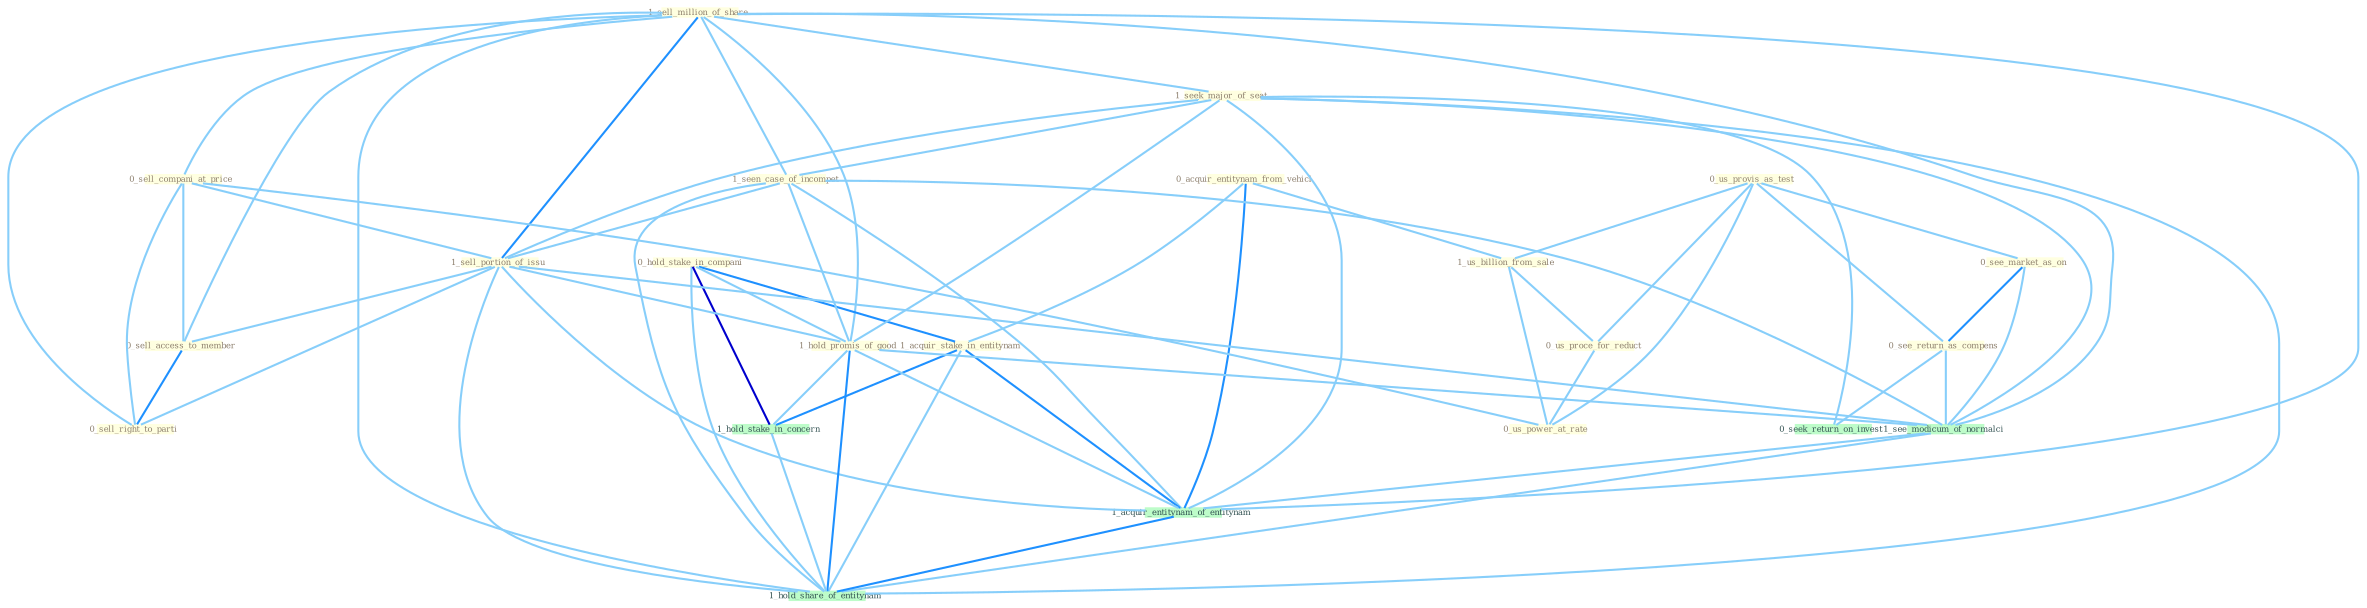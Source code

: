 Graph G{ 
    node
    [shape=polygon,style=filled,width=.5,height=.06,color="#BDFCC9",fixedsize=true,fontsize=4,
    fontcolor="#2f4f4f"];
    {node
    [color="#ffffe0", fontcolor="#8b7d6b"] "1_sell_million_of_share " "0_us_provis_as_test " "0_acquir_entitynam_from_vehicl " "0_hold_stake_in_compani " "1_us_billion_from_sale " "0_sell_compani_at_price " "0_see_market_as_on " "1_seek_major_of_seat " "1_seen_case_of_incompet " "1_sell_portion_of_issu " "0_us_proce_for_reduct " "1_acquir_stake_in_entitynam " "0_sell_access_to_member " "0_us_power_at_rate " "0_sell_right_to_parti " "0_see_return_as_compens " "1_hold_promis_of_good "}
{node [color="#fff0f5", fontcolor="#b22222"]}
edge [color="#B0E2FF"];

	"1_sell_million_of_share " -- "0_sell_compani_at_price " [w="1", color="#87cefa" ];
	"1_sell_million_of_share " -- "1_seek_major_of_seat " [w="1", color="#87cefa" ];
	"1_sell_million_of_share " -- "1_seen_case_of_incompet " [w="1", color="#87cefa" ];
	"1_sell_million_of_share " -- "1_sell_portion_of_issu " [w="2", color="#1e90ff" , len=0.8];
	"1_sell_million_of_share " -- "0_sell_access_to_member " [w="1", color="#87cefa" ];
	"1_sell_million_of_share " -- "0_sell_right_to_parti " [w="1", color="#87cefa" ];
	"1_sell_million_of_share " -- "1_hold_promis_of_good " [w="1", color="#87cefa" ];
	"1_sell_million_of_share " -- "1_see_modicum_of_normalci " [w="1", color="#87cefa" ];
	"1_sell_million_of_share " -- "1_acquir_entitynam_of_entitynam " [w="1", color="#87cefa" ];
	"1_sell_million_of_share " -- "1_hold_share_of_entitynam " [w="1", color="#87cefa" ];
	"0_us_provis_as_test " -- "1_us_billion_from_sale " [w="1", color="#87cefa" ];
	"0_us_provis_as_test " -- "0_see_market_as_on " [w="1", color="#87cefa" ];
	"0_us_provis_as_test " -- "0_us_proce_for_reduct " [w="1", color="#87cefa" ];
	"0_us_provis_as_test " -- "0_us_power_at_rate " [w="1", color="#87cefa" ];
	"0_us_provis_as_test " -- "0_see_return_as_compens " [w="1", color="#87cefa" ];
	"0_acquir_entitynam_from_vehicl " -- "1_us_billion_from_sale " [w="1", color="#87cefa" ];
	"0_acquir_entitynam_from_vehicl " -- "1_acquir_stake_in_entitynam " [w="1", color="#87cefa" ];
	"0_acquir_entitynam_from_vehicl " -- "1_acquir_entitynam_of_entitynam " [w="2", color="#1e90ff" , len=0.8];
	"0_hold_stake_in_compani " -- "1_acquir_stake_in_entitynam " [w="2", color="#1e90ff" , len=0.8];
	"0_hold_stake_in_compani " -- "1_hold_promis_of_good " [w="1", color="#87cefa" ];
	"0_hold_stake_in_compani " -- "1_hold_stake_in_concern " [w="3", color="#0000cd" , len=0.6];
	"0_hold_stake_in_compani " -- "1_hold_share_of_entitynam " [w="1", color="#87cefa" ];
	"1_us_billion_from_sale " -- "0_us_proce_for_reduct " [w="1", color="#87cefa" ];
	"1_us_billion_from_sale " -- "0_us_power_at_rate " [w="1", color="#87cefa" ];
	"0_sell_compani_at_price " -- "1_sell_portion_of_issu " [w="1", color="#87cefa" ];
	"0_sell_compani_at_price " -- "0_sell_access_to_member " [w="1", color="#87cefa" ];
	"0_sell_compani_at_price " -- "0_us_power_at_rate " [w="1", color="#87cefa" ];
	"0_sell_compani_at_price " -- "0_sell_right_to_parti " [w="1", color="#87cefa" ];
	"0_see_market_as_on " -- "0_see_return_as_compens " [w="2", color="#1e90ff" , len=0.8];
	"0_see_market_as_on " -- "1_see_modicum_of_normalci " [w="1", color="#87cefa" ];
	"1_seek_major_of_seat " -- "1_seen_case_of_incompet " [w="1", color="#87cefa" ];
	"1_seek_major_of_seat " -- "1_sell_portion_of_issu " [w="1", color="#87cefa" ];
	"1_seek_major_of_seat " -- "1_hold_promis_of_good " [w="1", color="#87cefa" ];
	"1_seek_major_of_seat " -- "0_seek_return_on_invest " [w="1", color="#87cefa" ];
	"1_seek_major_of_seat " -- "1_see_modicum_of_normalci " [w="1", color="#87cefa" ];
	"1_seek_major_of_seat " -- "1_acquir_entitynam_of_entitynam " [w="1", color="#87cefa" ];
	"1_seek_major_of_seat " -- "1_hold_share_of_entitynam " [w="1", color="#87cefa" ];
	"1_seen_case_of_incompet " -- "1_sell_portion_of_issu " [w="1", color="#87cefa" ];
	"1_seen_case_of_incompet " -- "1_hold_promis_of_good " [w="1", color="#87cefa" ];
	"1_seen_case_of_incompet " -- "1_see_modicum_of_normalci " [w="1", color="#87cefa" ];
	"1_seen_case_of_incompet " -- "1_acquir_entitynam_of_entitynam " [w="1", color="#87cefa" ];
	"1_seen_case_of_incompet " -- "1_hold_share_of_entitynam " [w="1", color="#87cefa" ];
	"1_sell_portion_of_issu " -- "0_sell_access_to_member " [w="1", color="#87cefa" ];
	"1_sell_portion_of_issu " -- "0_sell_right_to_parti " [w="1", color="#87cefa" ];
	"1_sell_portion_of_issu " -- "1_hold_promis_of_good " [w="1", color="#87cefa" ];
	"1_sell_portion_of_issu " -- "1_see_modicum_of_normalci " [w="1", color="#87cefa" ];
	"1_sell_portion_of_issu " -- "1_acquir_entitynam_of_entitynam " [w="1", color="#87cefa" ];
	"1_sell_portion_of_issu " -- "1_hold_share_of_entitynam " [w="1", color="#87cefa" ];
	"0_us_proce_for_reduct " -- "0_us_power_at_rate " [w="1", color="#87cefa" ];
	"1_acquir_stake_in_entitynam " -- "1_hold_stake_in_concern " [w="2", color="#1e90ff" , len=0.8];
	"1_acquir_stake_in_entitynam " -- "1_acquir_entitynam_of_entitynam " [w="2", color="#1e90ff" , len=0.8];
	"1_acquir_stake_in_entitynam " -- "1_hold_share_of_entitynam " [w="1", color="#87cefa" ];
	"0_sell_access_to_member " -- "0_sell_right_to_parti " [w="2", color="#1e90ff" , len=0.8];
	"0_see_return_as_compens " -- "0_seek_return_on_invest " [w="1", color="#87cefa" ];
	"0_see_return_as_compens " -- "1_see_modicum_of_normalci " [w="1", color="#87cefa" ];
	"1_hold_promis_of_good " -- "1_hold_stake_in_concern " [w="1", color="#87cefa" ];
	"1_hold_promis_of_good " -- "1_see_modicum_of_normalci " [w="1", color="#87cefa" ];
	"1_hold_promis_of_good " -- "1_acquir_entitynam_of_entitynam " [w="1", color="#87cefa" ];
	"1_hold_promis_of_good " -- "1_hold_share_of_entitynam " [w="2", color="#1e90ff" , len=0.8];
	"1_hold_stake_in_concern " -- "1_hold_share_of_entitynam " [w="1", color="#87cefa" ];
	"1_see_modicum_of_normalci " -- "1_acquir_entitynam_of_entitynam " [w="1", color="#87cefa" ];
	"1_see_modicum_of_normalci " -- "1_hold_share_of_entitynam " [w="1", color="#87cefa" ];
	"1_acquir_entitynam_of_entitynam " -- "1_hold_share_of_entitynam " [w="2", color="#1e90ff" , len=0.8];
}